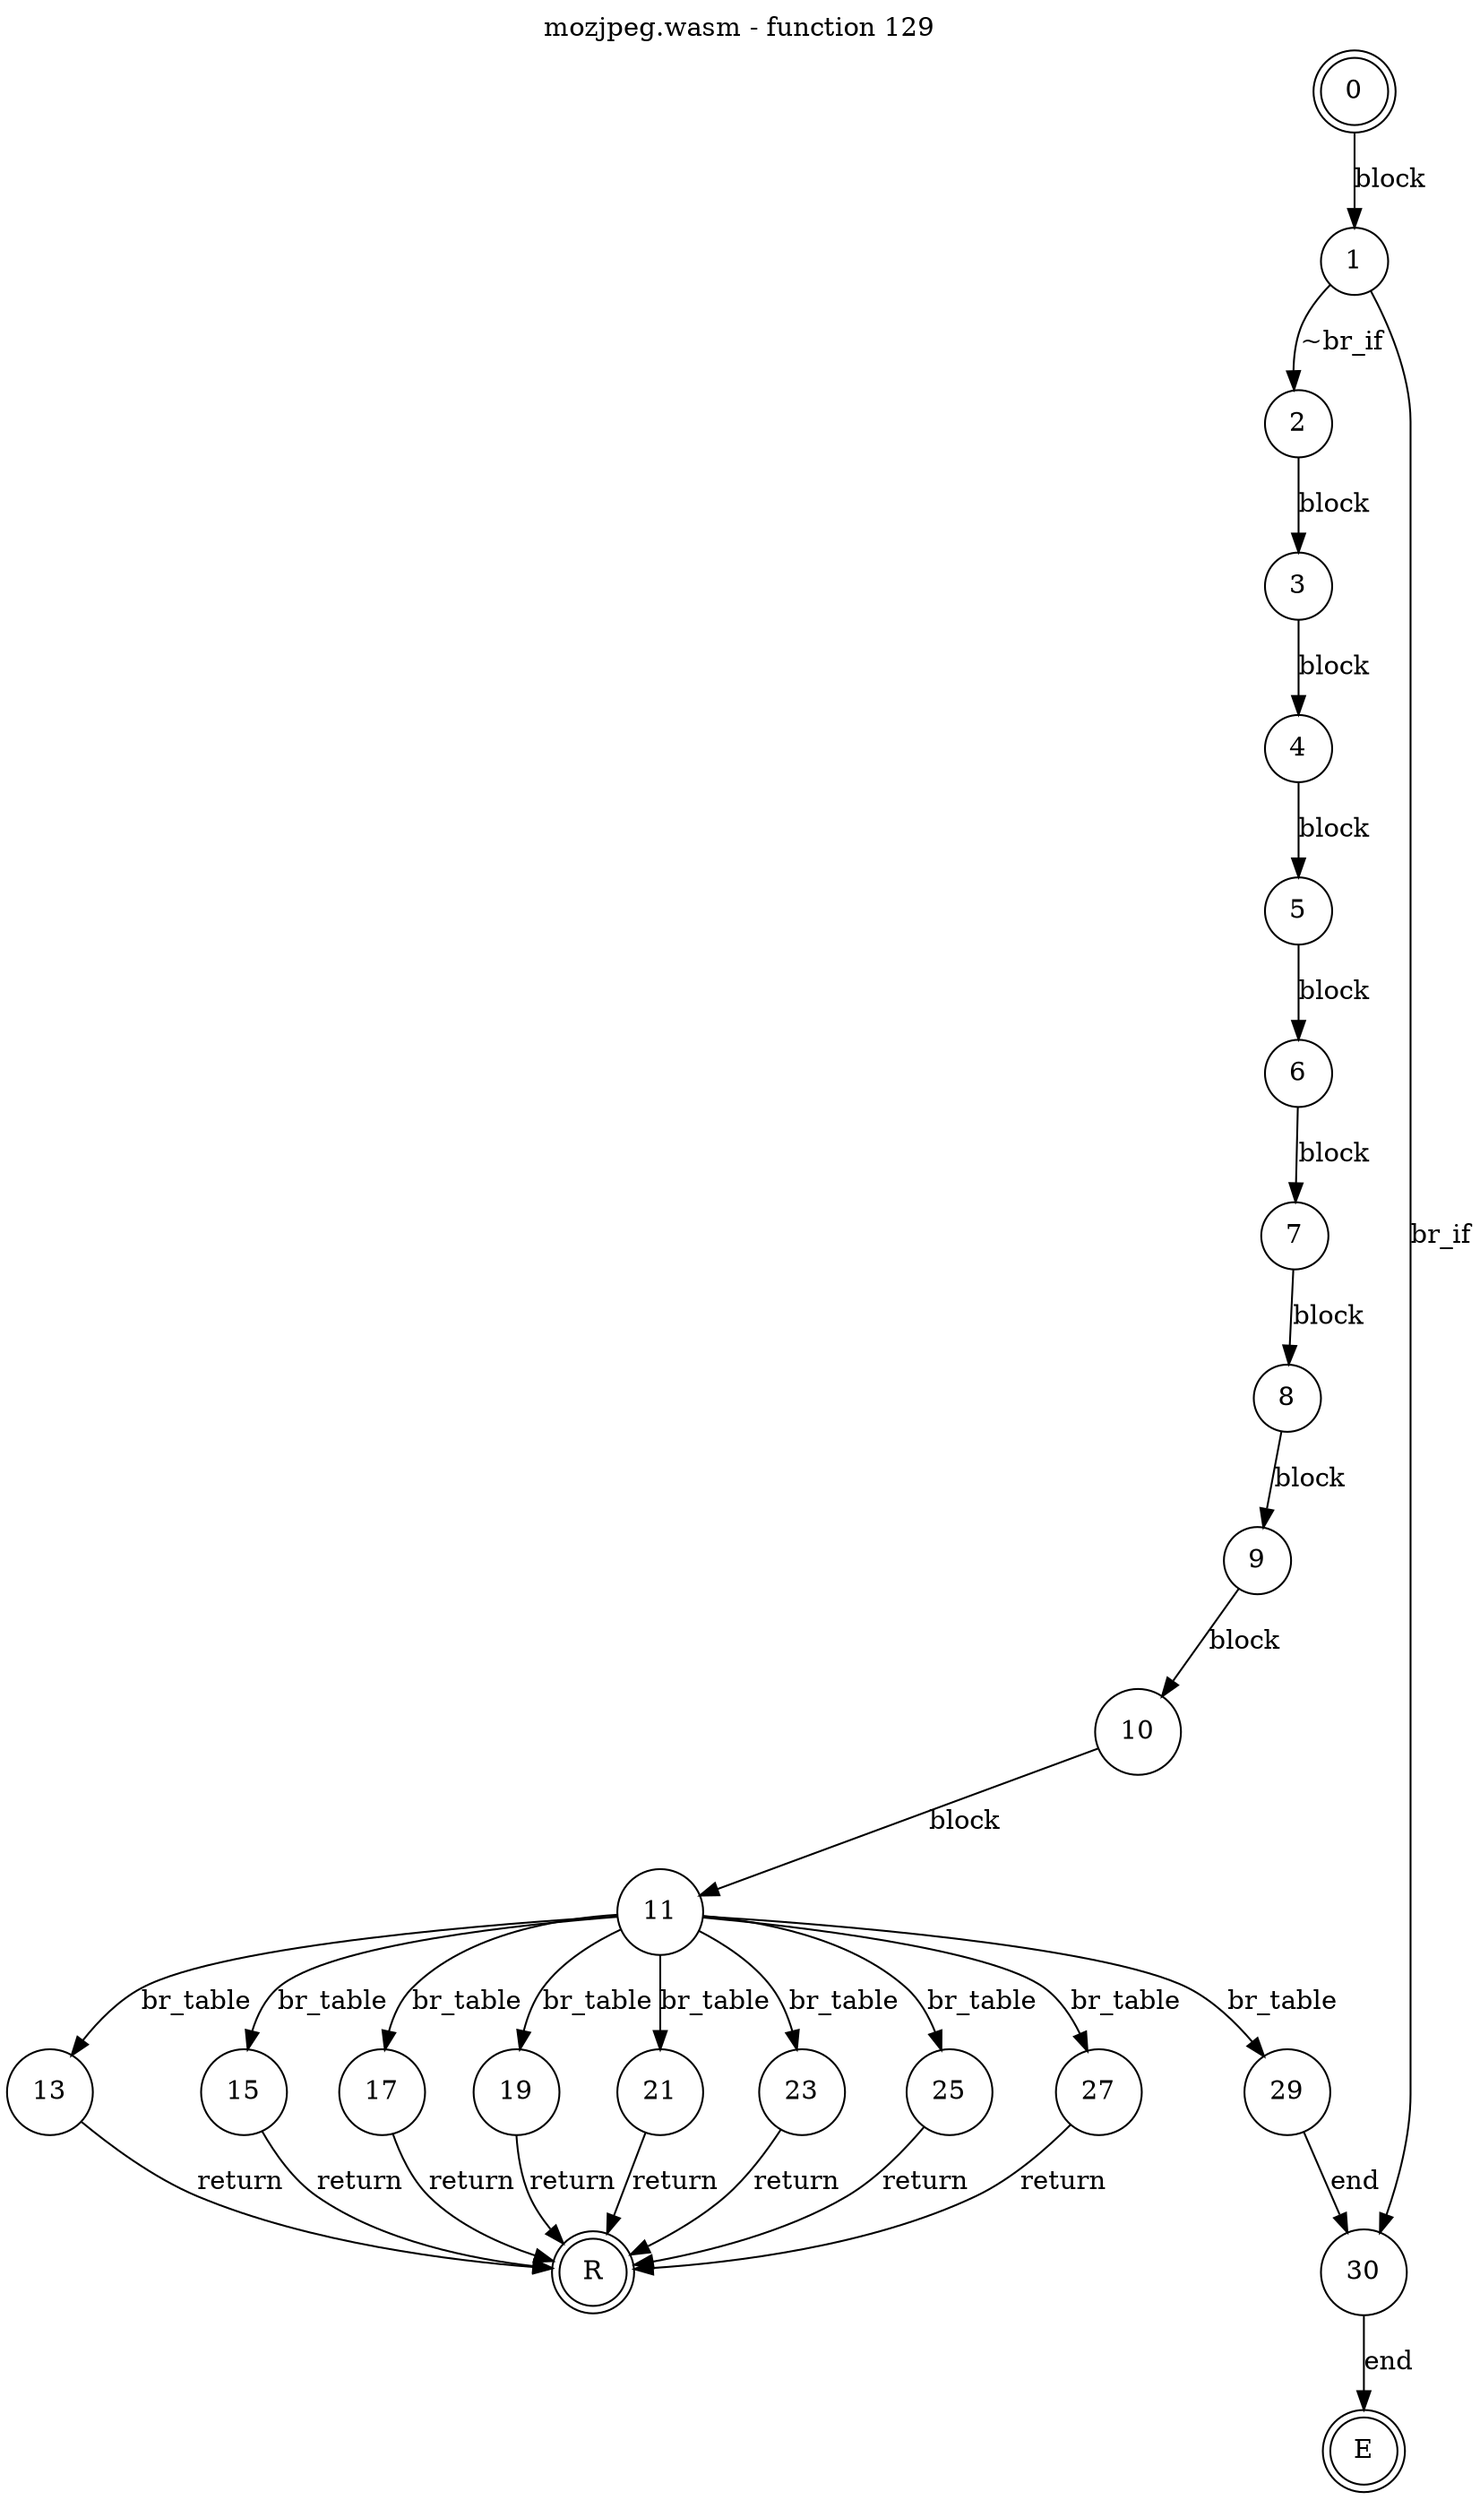 digraph finite_state_machine {
    label = "mozjpeg.wasm - function 129"
    labelloc =  t
    labelfontsize = 16
    labelfontcolor = black
    labelfontname = "Helvetica"
    node [shape = doublecircle]; 0 E R ;
    node [shape = circle];
    0 -> 1[label="block"];
    1 -> 2[label="~br_if"];
    1 -> 30[label="br_if"];
    2 -> 3[label="block"];
    3 -> 4[label="block"];
    4 -> 5[label="block"];
    5 -> 6[label="block"];
    6 -> 7[label="block"];
    7 -> 8[label="block"];
    8 -> 9[label="block"];
    9 -> 10[label="block"];
    10 -> 11[label="block"];
    11 -> 13[label="br_table"];
    11 -> 15[label="br_table"];
    11 -> 17[label="br_table"];
    11 -> 19[label="br_table"];
    11 -> 21[label="br_table"];
    11 -> 23[label="br_table"];
    11 -> 25[label="br_table"];
    11 -> 27[label="br_table"];
    11 -> 29[label="br_table"];
    13 -> R[label="return"];
    15 -> R[label="return"];
    17 -> R[label="return"];
    19 -> R[label="return"];
    21 -> R[label="return"];
    23 -> R[label="return"];
    25 -> R[label="return"];
    27 -> R[label="return"];
    29 -> 30[label="end"];
    30 -> E[label="end"];
}
